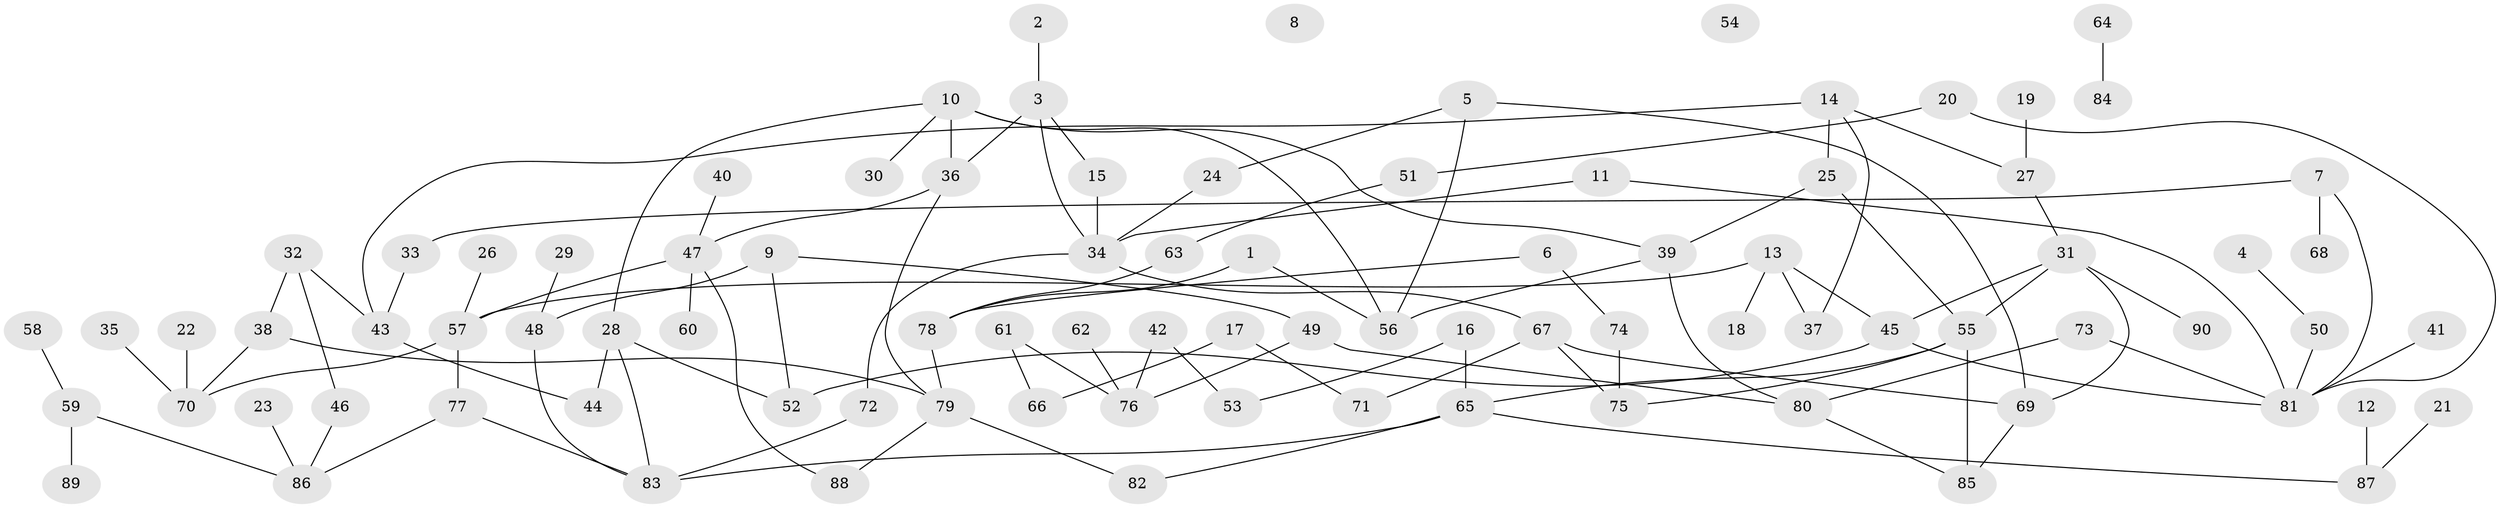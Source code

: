 // Generated by graph-tools (version 1.1) at 2025/39/03/09/25 04:39:17]
// undirected, 90 vertices, 117 edges
graph export_dot {
graph [start="1"]
  node [color=gray90,style=filled];
  1;
  2;
  3;
  4;
  5;
  6;
  7;
  8;
  9;
  10;
  11;
  12;
  13;
  14;
  15;
  16;
  17;
  18;
  19;
  20;
  21;
  22;
  23;
  24;
  25;
  26;
  27;
  28;
  29;
  30;
  31;
  32;
  33;
  34;
  35;
  36;
  37;
  38;
  39;
  40;
  41;
  42;
  43;
  44;
  45;
  46;
  47;
  48;
  49;
  50;
  51;
  52;
  53;
  54;
  55;
  56;
  57;
  58;
  59;
  60;
  61;
  62;
  63;
  64;
  65;
  66;
  67;
  68;
  69;
  70;
  71;
  72;
  73;
  74;
  75;
  76;
  77;
  78;
  79;
  80;
  81;
  82;
  83;
  84;
  85;
  86;
  87;
  88;
  89;
  90;
  1 -- 56;
  1 -- 78;
  2 -- 3;
  3 -- 15;
  3 -- 34;
  3 -- 36;
  4 -- 50;
  5 -- 24;
  5 -- 56;
  5 -- 69;
  6 -- 74;
  6 -- 78;
  7 -- 33;
  7 -- 68;
  7 -- 81;
  9 -- 48;
  9 -- 49;
  9 -- 52;
  10 -- 28;
  10 -- 30;
  10 -- 36;
  10 -- 39;
  10 -- 56;
  11 -- 34;
  11 -- 81;
  12 -- 87;
  13 -- 18;
  13 -- 37;
  13 -- 45;
  13 -- 57;
  14 -- 25;
  14 -- 27;
  14 -- 37;
  14 -- 43;
  15 -- 34;
  16 -- 53;
  16 -- 65;
  17 -- 66;
  17 -- 71;
  19 -- 27;
  20 -- 51;
  20 -- 81;
  21 -- 87;
  22 -- 70;
  23 -- 86;
  24 -- 34;
  25 -- 39;
  25 -- 55;
  26 -- 57;
  27 -- 31;
  28 -- 44;
  28 -- 52;
  28 -- 83;
  29 -- 48;
  31 -- 45;
  31 -- 55;
  31 -- 69;
  31 -- 90;
  32 -- 38;
  32 -- 43;
  32 -- 46;
  33 -- 43;
  34 -- 67;
  34 -- 72;
  35 -- 70;
  36 -- 47;
  36 -- 79;
  38 -- 70;
  38 -- 79;
  39 -- 56;
  39 -- 80;
  40 -- 47;
  41 -- 81;
  42 -- 53;
  42 -- 76;
  43 -- 44;
  45 -- 52;
  45 -- 81;
  46 -- 86;
  47 -- 57;
  47 -- 60;
  47 -- 88;
  48 -- 83;
  49 -- 76;
  49 -- 80;
  50 -- 81;
  51 -- 63;
  55 -- 65;
  55 -- 75;
  55 -- 85;
  57 -- 70;
  57 -- 77;
  58 -- 59;
  59 -- 86;
  59 -- 89;
  61 -- 66;
  61 -- 76;
  62 -- 76;
  63 -- 78;
  64 -- 84;
  65 -- 82;
  65 -- 83;
  65 -- 87;
  67 -- 69;
  67 -- 71;
  67 -- 75;
  69 -- 85;
  72 -- 83;
  73 -- 80;
  73 -- 81;
  74 -- 75;
  77 -- 83;
  77 -- 86;
  78 -- 79;
  79 -- 82;
  79 -- 88;
  80 -- 85;
}
